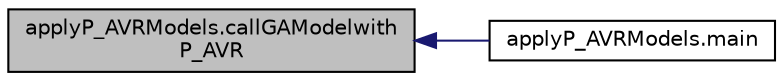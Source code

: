 digraph "applyP_AVRModels.callGAModelwithP_AVR"
{
  edge [fontname="Helvetica",fontsize="10",labelfontname="Helvetica",labelfontsize="10"];
  node [fontname="Helvetica",fontsize="10",shape=record];
  rankdir="LR";
  Node1 [label="applyP_AVRModels.callGAModelwith\lP_AVR",height=0.2,width=0.4,color="black", fillcolor="grey75", style="filled", fontcolor="black"];
  Node1 -> Node2 [dir="back",color="midnightblue",fontsize="10",style="solid",fontname="Helvetica"];
  Node2 [label="applyP_AVRModels.main",height=0.2,width=0.4,color="black", fillcolor="white", style="filled",URL="$namespaceapply_p___a_v_r_models.html#a964b6bb528b6482b871d880d9f8e9231"];
}

